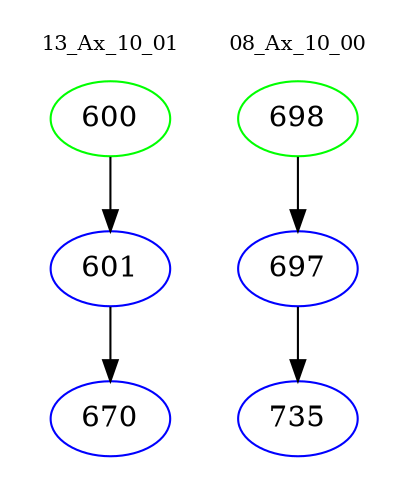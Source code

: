 digraph{
subgraph cluster_0 {
color = white
label = "13_Ax_10_01";
fontsize=10;
T0_600 [label="600", color="green"]
T0_600 -> T0_601 [color="black"]
T0_601 [label="601", color="blue"]
T0_601 -> T0_670 [color="black"]
T0_670 [label="670", color="blue"]
}
subgraph cluster_1 {
color = white
label = "08_Ax_10_00";
fontsize=10;
T1_698 [label="698", color="green"]
T1_698 -> T1_697 [color="black"]
T1_697 [label="697", color="blue"]
T1_697 -> T1_735 [color="black"]
T1_735 [label="735", color="blue"]
}
}
